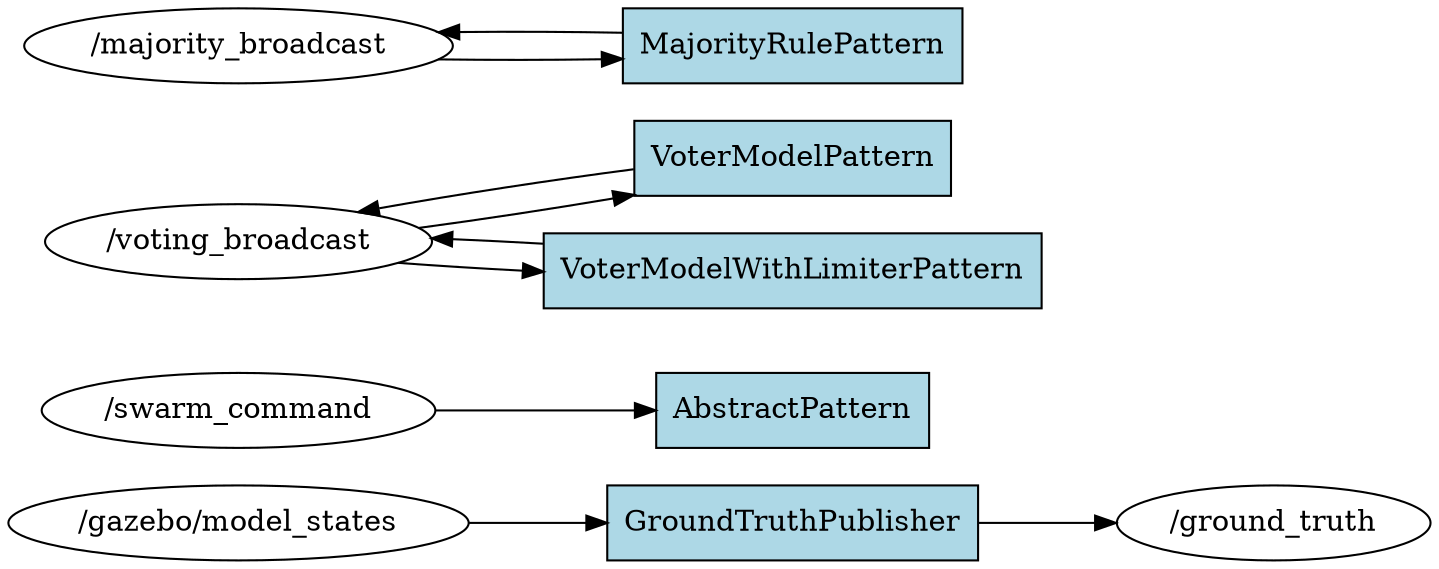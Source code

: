 digraph ROS2_Computation_Graph {
  rankdir=LR;
  node [shape=box, style=filled, fillcolor=lightgray];
  "/ground_truth" [shape=ellipse, fillcolor=white];
  "GroundTruthPublisher" -> "/ground_truth";
  "/gazebo/model_states" [shape=ellipse, fillcolor=white];
  "/gazebo/model_states" -> "GroundTruthPublisher";
  "/swarm_command" [shape=ellipse, fillcolor=white];
  "/swarm_command" -> "AbstractPattern";
  "/voting_broadcast" [shape=ellipse, fillcolor=white];
  "VoterModelPattern" -> "/voting_broadcast";
  "VoterModelWithLimiterPattern" -> "/voting_broadcast";
  "/voting_broadcast" -> "VoterModelPattern";
  "/voting_broadcast" -> "VoterModelWithLimiterPattern";
  "/majority_broadcast" [shape=ellipse, fillcolor=white];
  "MajorityRulePattern" -> "/majority_broadcast";
  "/majority_broadcast" -> "MajorityRulePattern";
  "AbstractPattern" [shape=box, fillcolor=lightblue];
  "VoterModelPattern" [shape=box, fillcolor=lightblue];
  "GroundTruthPublisher" [shape=box, fillcolor=lightblue];
  "VoterModelWithLimiterPattern" [shape=box, fillcolor=lightblue];
  "MajorityRulePattern" [shape=box, fillcolor=lightblue];
}
